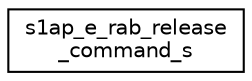 digraph "Graphical Class Hierarchy"
{
 // LATEX_PDF_SIZE
  edge [fontname="Helvetica",fontsize="10",labelfontname="Helvetica",labelfontsize="10"];
  node [fontname="Helvetica",fontsize="10",shape=record];
  rankdir="LR";
  Node0 [label="s1ap_e_rab_release\l_command_s",height=0.2,width=0.4,color="black", fillcolor="white", style="filled",URL="$structs1ap__e__rab__release__command__s.html",tooltip=" "];
}

